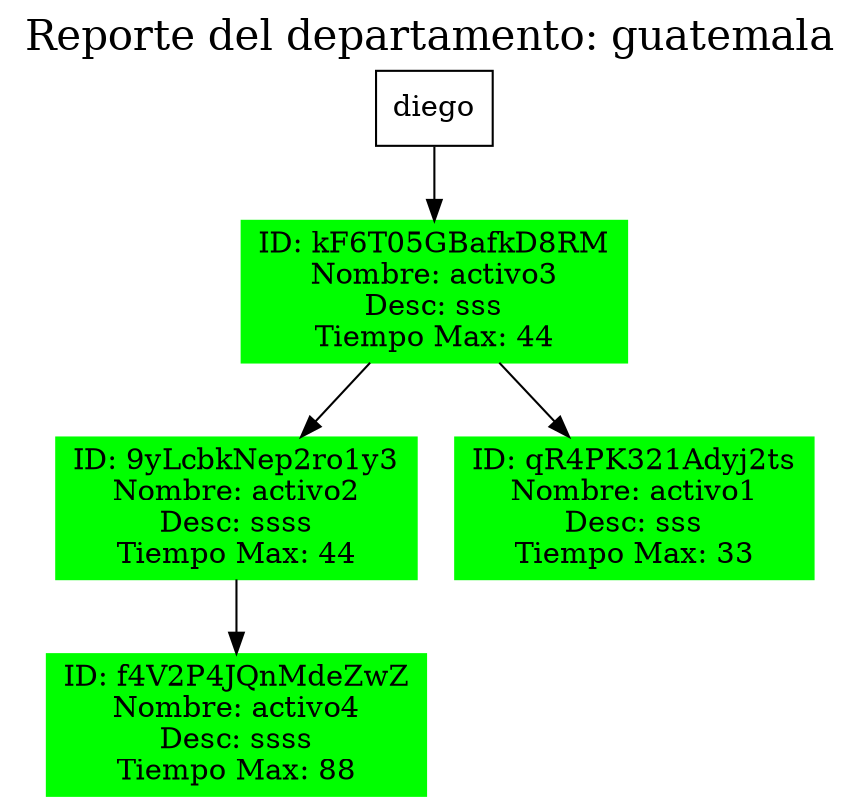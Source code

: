 digraph ArbolActivos {
    label="Reporte del departamento: guatemala";
    labelloc="t";
    fontsize=20;
    node [shape=rectangle];
    rankdir=TB;
    "diego" [label="diego"];
    "diego_kF6T05GBafkD8RM" [label="ID: kF6T05GBafkD8RM\nNombre: activo3\nDesc: sss\nTiempo Max: 44", color="green", style=filled, fillcolor="green"];
    "diego" -> "diego_kF6T05GBafkD8RM";
    "diego_9yLcbkNep2ro1y3" [label="ID: 9yLcbkNep2ro1y3\nNombre: activo2\nDesc: ssss\nTiempo Max: 44", color="green", style=filled, fillcolor="green"];
    "diego_kF6T05GBafkD8RM" -> "diego_9yLcbkNep2ro1y3";
    "diego_f4V2P4JQnMdeZwZ" [label="ID: f4V2P4JQnMdeZwZ\nNombre: activo4\nDesc: ssss\nTiempo Max: 88", color="green", style=filled, fillcolor="green"];
    "diego_9yLcbkNep2ro1y3" -> "diego_f4V2P4JQnMdeZwZ";
    "diego_qR4PK321Adyj2ts" [label="ID: qR4PK321Adyj2ts\nNombre: activo1\nDesc: sss\nTiempo Max: 33", color="green", style=filled, fillcolor="green"];
    "diego_kF6T05GBafkD8RM" -> "diego_qR4PK321Adyj2ts";
}
